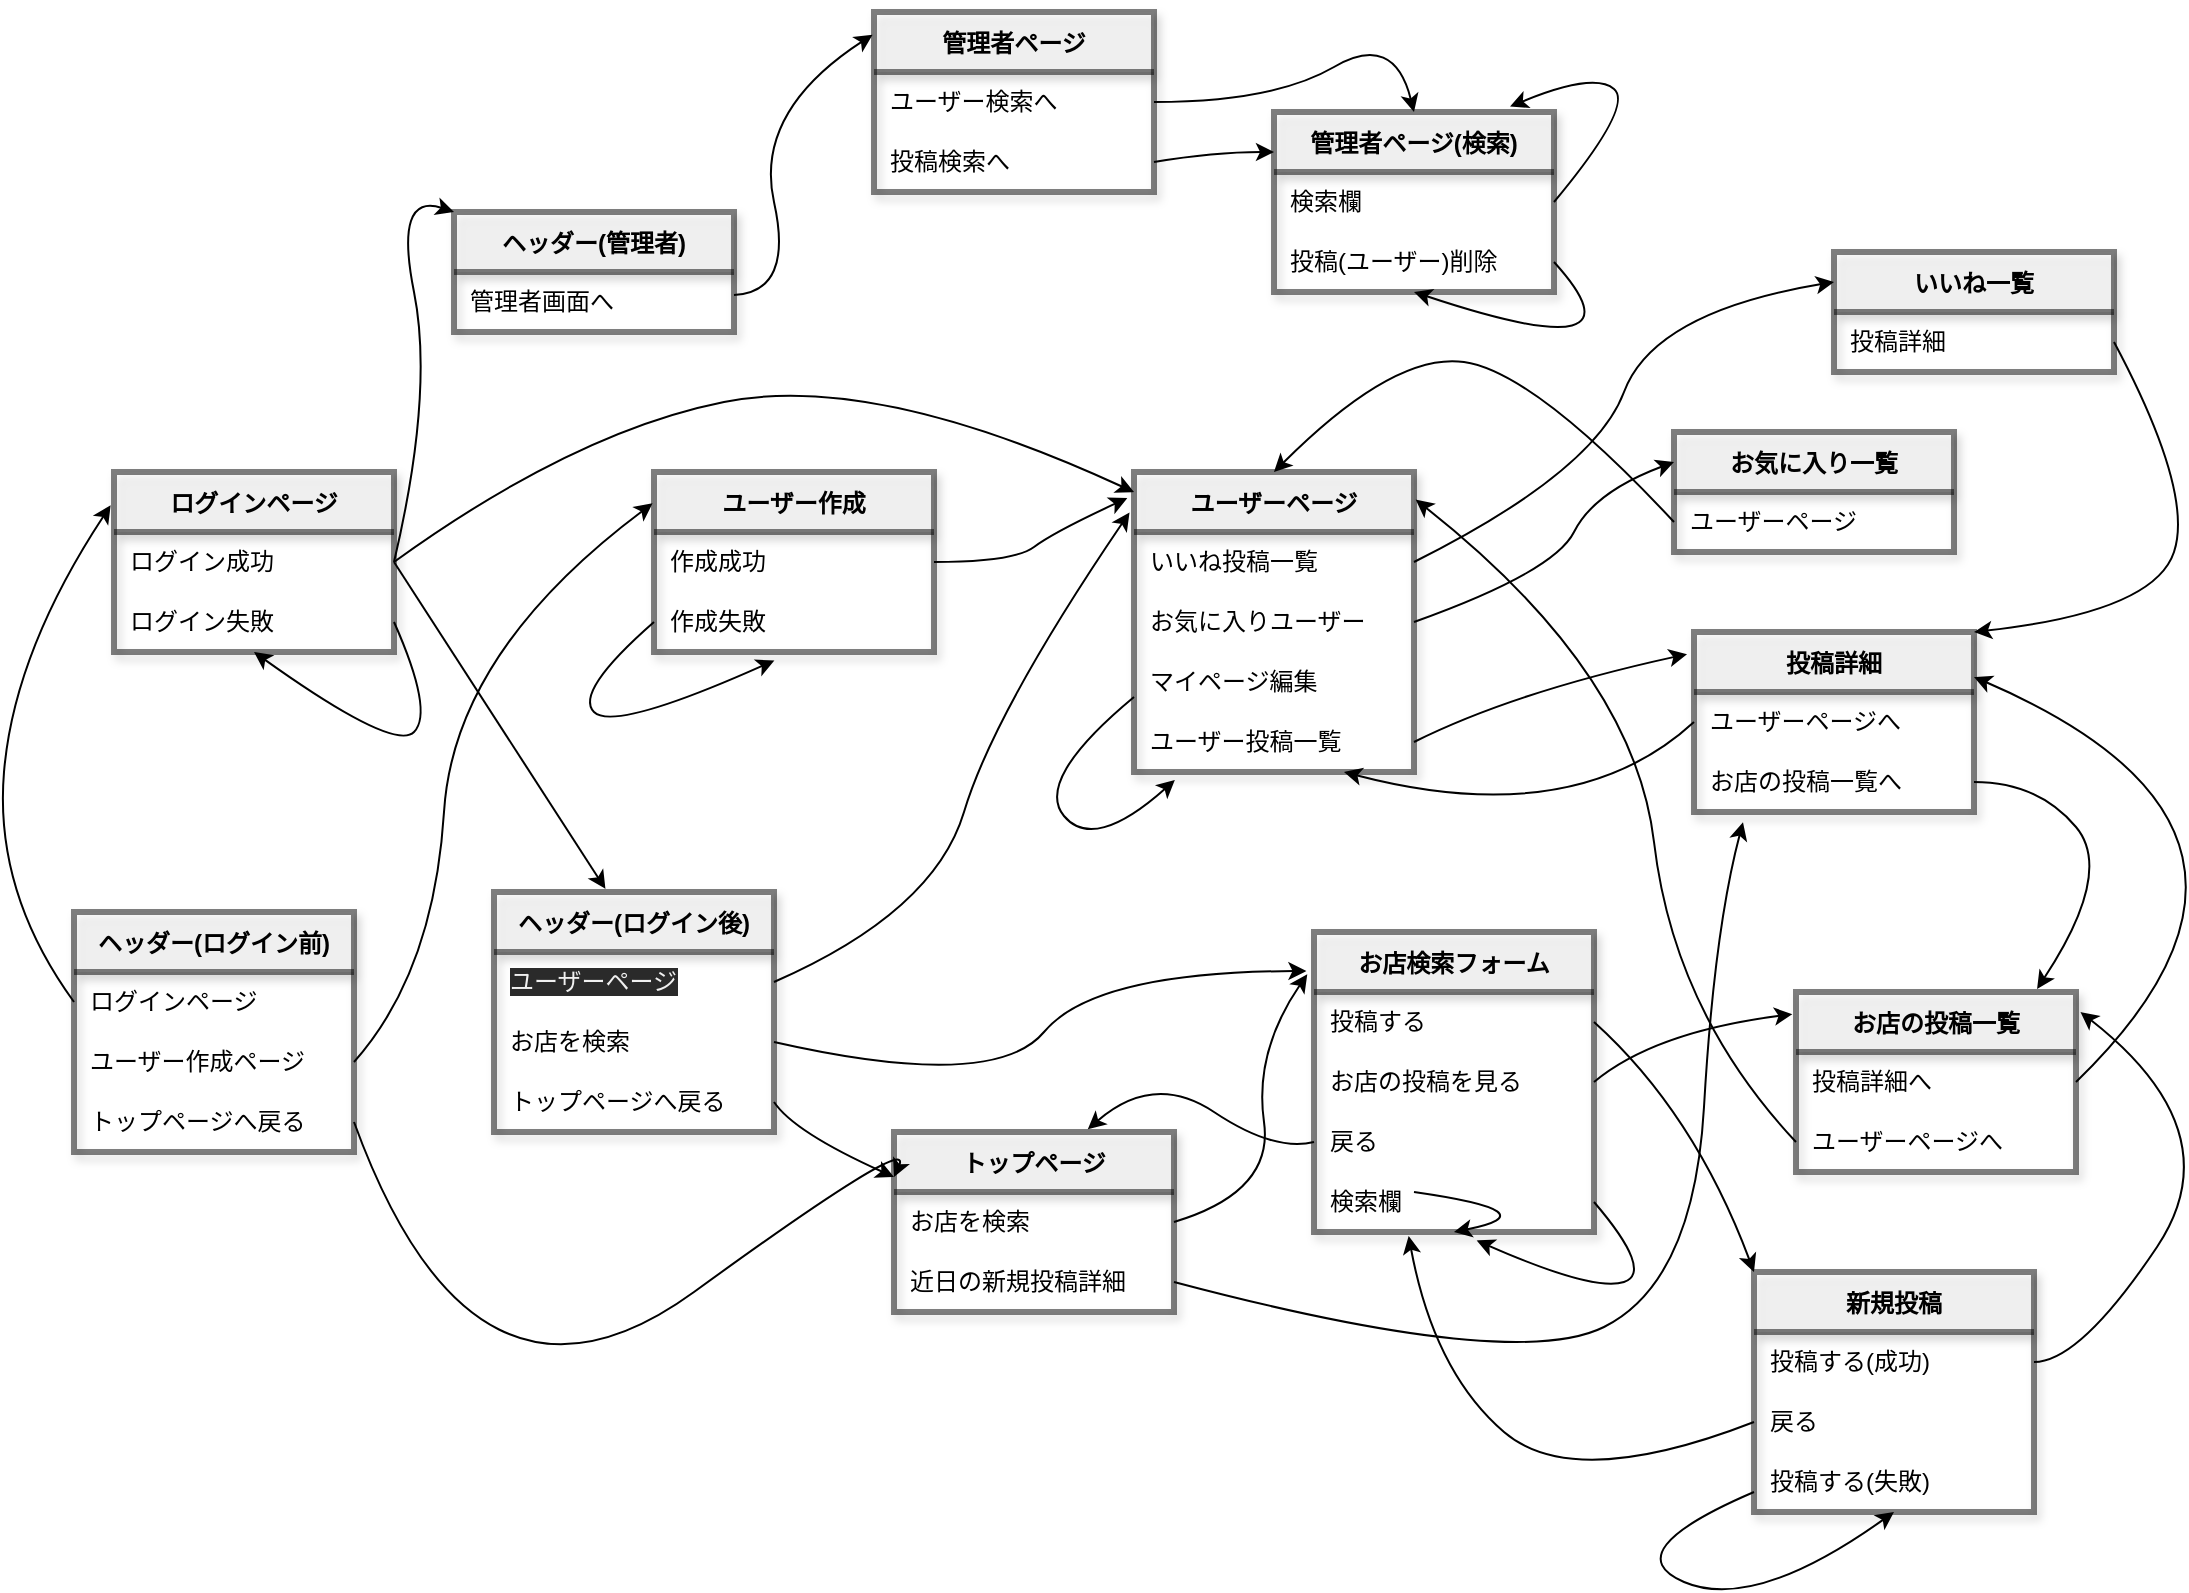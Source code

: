 <mxfile>
    <diagram id="KDlteCoDvLKtCVD3Z4QJ" name="ページ1">
        <mxGraphModel dx="1411" dy="2076" grid="1" gridSize="10" guides="1" tooltips="1" connect="1" arrows="1" fold="1" page="1" pageScale="1" pageWidth="827" pageHeight="1169" math="0" shadow="0">
            <root>
                <mxCell id="0"/>
                <mxCell id="1" parent="0"/>
                <mxCell id="116" value="トップページ" style="shape=table;startSize=30;container=1;collapsible=0;childLayout=tableLayout;fixedRows=1;rowLines=0;fontStyle=1;align=center;pointerEvents=1;shadow=1;strokeColor=default;strokeWidth=3;opacity=50;" parent="1" vertex="1">
                    <mxGeometry x="650" y="160" width="140" height="90" as="geometry"/>
                </mxCell>
                <mxCell id="227" style="shape=partialRectangle;html=1;whiteSpace=wrap;collapsible=0;dropTarget=0;pointerEvents=1;fillColor=none;top=0;left=0;bottom=0;right=0;points=[[0,0.5],[1,0.5]];portConstraint=eastwest;shadow=1;strokeColor=default;strokeWidth=3;opacity=50;" vertex="1" parent="116">
                    <mxGeometry y="30" width="140" height="30" as="geometry"/>
                </mxCell>
                <mxCell id="228" value="&lt;span&gt;お店を検索&lt;/span&gt;" style="shape=partialRectangle;html=1;whiteSpace=wrap;connectable=0;fillColor=none;top=0;left=0;bottom=0;right=0;align=left;spacingLeft=6;overflow=hidden;pointerEvents=1;shadow=1;strokeColor=default;strokeWidth=3;opacity=50;" vertex="1" parent="227">
                    <mxGeometry width="140" height="30" as="geometry">
                        <mxRectangle width="140" height="30" as="alternateBounds"/>
                    </mxGeometry>
                </mxCell>
                <mxCell id="123" value="" style="shape=partialRectangle;html=1;whiteSpace=wrap;collapsible=0;dropTarget=0;pointerEvents=1;fillColor=none;top=0;left=0;bottom=0;right=0;points=[[0,0.5],[1,0.5]];portConstraint=eastwest;shadow=1;strokeColor=default;strokeWidth=3;opacity=50;" parent="116" vertex="1">
                    <mxGeometry y="60" width="140" height="30" as="geometry"/>
                </mxCell>
                <mxCell id="125" value="近日の新規投稿詳細" style="shape=partialRectangle;html=1;whiteSpace=wrap;connectable=0;fillColor=none;top=0;left=0;bottom=0;right=0;align=left;spacingLeft=6;overflow=hidden;pointerEvents=1;shadow=1;strokeColor=default;strokeWidth=3;opacity=50;" parent="123" vertex="1">
                    <mxGeometry width="140" height="30" as="geometry">
                        <mxRectangle width="140" height="30" as="alternateBounds"/>
                    </mxGeometry>
                </mxCell>
                <mxCell id="158" value="ログインページ" style="shape=table;startSize=30;container=1;collapsible=0;childLayout=tableLayout;fixedRows=1;rowLines=0;fontStyle=1;align=center;pointerEvents=1;shadow=1;strokeColor=default;strokeWidth=3;opacity=50;" parent="1" vertex="1">
                    <mxGeometry x="260" y="-170" width="140" height="90" as="geometry"/>
                </mxCell>
                <mxCell id="159" value="" style="shape=partialRectangle;html=1;whiteSpace=wrap;collapsible=0;dropTarget=0;pointerEvents=1;fillColor=none;top=0;left=0;bottom=0;right=0;points=[[0,0.5],[1,0.5]];portConstraint=eastwest;shadow=1;strokeColor=default;strokeWidth=3;opacity=50;" parent="158" vertex="1">
                    <mxGeometry y="30" width="140" height="30" as="geometry"/>
                </mxCell>
                <mxCell id="160" value="ログイン成功" style="shape=partialRectangle;html=1;whiteSpace=wrap;connectable=0;fillColor=none;top=0;left=0;bottom=0;right=0;align=left;spacingLeft=6;overflow=hidden;pointerEvents=1;shadow=1;strokeColor=default;strokeWidth=3;perimeterSpacing=3;opacity=50;" parent="159" vertex="1">
                    <mxGeometry width="140" height="30" as="geometry">
                        <mxRectangle width="140" height="30" as="alternateBounds"/>
                    </mxGeometry>
                </mxCell>
                <mxCell id="161" value="" style="shape=partialRectangle;html=1;whiteSpace=wrap;collapsible=0;dropTarget=0;pointerEvents=1;fillColor=none;top=0;left=0;bottom=0;right=0;points=[[0,0.5],[1,0.5]];portConstraint=eastwest;shadow=1;strokeColor=default;strokeWidth=3;opacity=50;" parent="158" vertex="1">
                    <mxGeometry y="60" width="140" height="30" as="geometry"/>
                </mxCell>
                <mxCell id="162" value="ログイン失敗" style="shape=partialRectangle;html=1;whiteSpace=wrap;connectable=0;fillColor=none;top=0;left=0;bottom=0;right=0;align=left;spacingLeft=6;overflow=hidden;pointerEvents=1;shadow=1;strokeColor=default;strokeWidth=3;opacity=50;" parent="161" vertex="1">
                    <mxGeometry width="140" height="30" as="geometry">
                        <mxRectangle width="140" height="30" as="alternateBounds"/>
                    </mxGeometry>
                </mxCell>
                <mxCell id="217" value="" style="curved=1;endArrow=classic;html=1;entryX=0.5;entryY=1;entryDx=0;entryDy=0;exitX=1;exitY=0.5;exitDx=0;exitDy=0;" edge="1" parent="158" source="161" target="158">
                    <mxGeometry width="50" height="50" relative="1" as="geometry">
                        <mxPoint x="110" y="300" as="sourcePoint"/>
                        <mxPoint x="160" y="250" as="targetPoint"/>
                        <Array as="points">
                            <mxPoint x="160" y="120"/>
                            <mxPoint x="140" y="140"/>
                        </Array>
                    </mxGeometry>
                </mxCell>
                <mxCell id="167" value="ユーザー作成" style="shape=table;startSize=30;container=1;collapsible=0;childLayout=tableLayout;fixedRows=1;rowLines=0;fontStyle=1;align=center;pointerEvents=1;shadow=1;strokeColor=default;strokeWidth=3;opacity=50;" parent="1" vertex="1">
                    <mxGeometry x="530" y="-170" width="140" height="90" as="geometry"/>
                </mxCell>
                <mxCell id="168" value="" style="shape=partialRectangle;html=1;whiteSpace=wrap;collapsible=0;dropTarget=0;pointerEvents=1;fillColor=none;top=0;left=0;bottom=0;right=0;points=[[0,0.5],[1,0.5]];portConstraint=eastwest;shadow=1;strokeColor=default;strokeWidth=3;opacity=50;" parent="167" vertex="1">
                    <mxGeometry y="30" width="140" height="30" as="geometry"/>
                </mxCell>
                <mxCell id="169" value="作成成功" style="shape=partialRectangle;html=1;whiteSpace=wrap;connectable=0;fillColor=none;top=0;left=0;bottom=0;right=0;align=left;spacingLeft=6;overflow=hidden;pointerEvents=1;shadow=1;strokeColor=default;strokeWidth=3;perimeterSpacing=3;opacity=50;" parent="168" vertex="1">
                    <mxGeometry width="140" height="30" as="geometry">
                        <mxRectangle width="140" height="30" as="alternateBounds"/>
                    </mxGeometry>
                </mxCell>
                <mxCell id="170" value="" style="shape=partialRectangle;html=1;whiteSpace=wrap;collapsible=0;dropTarget=0;pointerEvents=1;fillColor=none;top=0;left=0;bottom=0;right=0;points=[[0,0.5],[1,0.5]];portConstraint=eastwest;shadow=1;strokeColor=default;strokeWidth=3;opacity=50;" parent="167" vertex="1">
                    <mxGeometry y="60" width="140" height="30" as="geometry"/>
                </mxCell>
                <mxCell id="171" value="作成失敗" style="shape=partialRectangle;html=1;whiteSpace=wrap;connectable=0;fillColor=none;top=0;left=0;bottom=0;right=0;align=left;spacingLeft=6;overflow=hidden;pointerEvents=1;shadow=1;strokeColor=default;strokeWidth=3;opacity=50;" parent="170" vertex="1">
                    <mxGeometry width="140" height="30" as="geometry">
                        <mxRectangle width="140" height="30" as="alternateBounds"/>
                    </mxGeometry>
                </mxCell>
                <mxCell id="218" value="" style="curved=1;endArrow=classic;html=1;exitX=0;exitY=0.5;exitDx=0;exitDy=0;entryX=0.43;entryY=1.141;entryDx=0;entryDy=0;entryPerimeter=0;" edge="1" parent="167" source="170" target="170">
                    <mxGeometry width="50" height="50" relative="1" as="geometry">
                        <mxPoint x="-200" y="75" as="sourcePoint"/>
                        <mxPoint x="80" y="100" as="targetPoint"/>
                        <Array as="points">
                            <mxPoint x="-40" y="110"/>
                            <mxPoint x="-20" y="130"/>
                        </Array>
                    </mxGeometry>
                </mxCell>
                <mxCell id="172" value="お店検索フォーム" style="shape=table;startSize=30;container=1;collapsible=0;childLayout=tableLayout;fixedRows=1;rowLines=0;fontStyle=1;align=center;pointerEvents=1;shadow=1;strokeColor=default;strokeWidth=3;opacity=50;" parent="1" vertex="1">
                    <mxGeometry x="860" y="60" width="140" height="150" as="geometry"/>
                </mxCell>
                <mxCell id="253" style="shape=partialRectangle;html=1;whiteSpace=wrap;collapsible=0;dropTarget=0;pointerEvents=1;fillColor=none;top=0;left=0;bottom=0;right=0;points=[[0,0.5],[1,0.5]];portConstraint=eastwest;shadow=1;strokeColor=default;strokeWidth=3;opacity=50;" vertex="1" parent="172">
                    <mxGeometry y="30" width="140" height="30" as="geometry"/>
                </mxCell>
                <mxCell id="254" value="投稿する" style="shape=partialRectangle;html=1;whiteSpace=wrap;connectable=0;fillColor=none;top=0;left=0;bottom=0;right=0;align=left;spacingLeft=6;overflow=hidden;pointerEvents=1;shadow=1;strokeColor=default;strokeWidth=3;perimeterSpacing=3;opacity=50;" vertex="1" parent="253">
                    <mxGeometry width="140" height="30" as="geometry">
                        <mxRectangle width="140" height="30" as="alternateBounds"/>
                    </mxGeometry>
                </mxCell>
                <mxCell id="173" value="" style="shape=partialRectangle;html=1;whiteSpace=wrap;collapsible=0;dropTarget=0;pointerEvents=1;fillColor=none;top=0;left=0;bottom=0;right=0;points=[[0,0.5],[1,0.5]];portConstraint=eastwest;shadow=1;strokeColor=default;strokeWidth=3;opacity=50;" parent="172" vertex="1">
                    <mxGeometry y="60" width="140" height="30" as="geometry"/>
                </mxCell>
                <mxCell id="174" value="お店の投稿を見る" style="shape=partialRectangle;html=1;whiteSpace=wrap;connectable=0;fillColor=none;top=0;left=0;bottom=0;right=0;align=left;spacingLeft=6;overflow=hidden;pointerEvents=1;shadow=1;strokeColor=default;strokeWidth=3;perimeterSpacing=3;opacity=50;" parent="173" vertex="1">
                    <mxGeometry width="140" height="30" as="geometry">
                        <mxRectangle width="140" height="30" as="alternateBounds"/>
                    </mxGeometry>
                </mxCell>
                <mxCell id="175" value="" style="shape=partialRectangle;html=1;whiteSpace=wrap;collapsible=0;dropTarget=0;pointerEvents=1;fillColor=none;top=0;left=0;bottom=0;right=0;points=[[0,0.5],[1,0.5]];portConstraint=eastwest;shadow=1;strokeColor=default;strokeWidth=3;opacity=50;" parent="172" vertex="1">
                    <mxGeometry y="90" width="140" height="30" as="geometry"/>
                </mxCell>
                <mxCell id="176" value="戻る" style="shape=partialRectangle;html=1;whiteSpace=wrap;connectable=0;fillColor=none;top=0;left=0;bottom=0;right=0;align=left;spacingLeft=6;overflow=hidden;pointerEvents=1;shadow=1;strokeColor=default;strokeWidth=3;opacity=50;" parent="175" vertex="1">
                    <mxGeometry width="140" height="30" as="geometry">
                        <mxRectangle width="140" height="30" as="alternateBounds"/>
                    </mxGeometry>
                </mxCell>
                <mxCell id="177" style="shape=partialRectangle;html=1;whiteSpace=wrap;collapsible=0;dropTarget=0;pointerEvents=1;fillColor=none;top=0;left=0;bottom=0;right=0;points=[[0,0.5],[1,0.5]];portConstraint=eastwest;shadow=1;strokeColor=default;strokeWidth=3;opacity=50;" parent="172" vertex="1">
                    <mxGeometry y="120" width="140" height="30" as="geometry"/>
                </mxCell>
                <mxCell id="178" value="検索欄" style="shape=partialRectangle;html=1;whiteSpace=wrap;connectable=0;fillColor=none;top=0;left=0;bottom=0;right=0;align=left;spacingLeft=6;overflow=hidden;pointerEvents=1;shadow=1;strokeColor=default;strokeWidth=3;opacity=50;" parent="177" vertex="1">
                    <mxGeometry width="140" height="30" as="geometry">
                        <mxRectangle width="140" height="30" as="alternateBounds"/>
                    </mxGeometry>
                </mxCell>
                <mxCell id="236" value="" style="curved=1;endArrow=classic;html=1;exitX=1;exitY=0.5;exitDx=0;exitDy=0;entryX=0.581;entryY=1.141;entryDx=0;entryDy=0;entryPerimeter=0;" edge="1" parent="172" source="177" target="177">
                    <mxGeometry width="50" height="50" relative="1" as="geometry">
                        <mxPoint x="100" y="200" as="sourcePoint"/>
                        <mxPoint x="150" y="150" as="targetPoint"/>
                        <Array as="points">
                            <mxPoint x="170" y="170"/>
                            <mxPoint x="140" y="180"/>
                        </Array>
                    </mxGeometry>
                </mxCell>
                <mxCell id="179" value="ヘッダー(ログイン前)" style="shape=table;startSize=30;container=1;collapsible=0;childLayout=tableLayout;fixedRows=1;rowLines=0;fontStyle=1;align=center;pointerEvents=1;shadow=1;strokeColor=default;strokeWidth=3;opacity=50;" parent="1" vertex="1">
                    <mxGeometry x="240" y="50" width="140" height="120" as="geometry"/>
                </mxCell>
                <mxCell id="180" value="" style="shape=partialRectangle;html=1;whiteSpace=wrap;collapsible=0;dropTarget=0;pointerEvents=1;fillColor=none;top=0;left=0;bottom=0;right=0;points=[[0,0.5],[1,0.5]];portConstraint=eastwest;shadow=1;strokeColor=default;strokeWidth=3;opacity=50;" parent="179" vertex="1">
                    <mxGeometry y="30" width="140" height="30" as="geometry"/>
                </mxCell>
                <mxCell id="181" value="ログインページ" style="shape=partialRectangle;html=1;whiteSpace=wrap;connectable=0;fillColor=none;top=0;left=0;bottom=0;right=0;align=left;spacingLeft=6;overflow=hidden;pointerEvents=1;shadow=1;strokeColor=default;strokeWidth=3;perimeterSpacing=3;opacity=50;" parent="180" vertex="1">
                    <mxGeometry width="140" height="30" as="geometry">
                        <mxRectangle width="140" height="30" as="alternateBounds"/>
                    </mxGeometry>
                </mxCell>
                <mxCell id="182" value="" style="shape=partialRectangle;html=1;whiteSpace=wrap;collapsible=0;dropTarget=0;pointerEvents=1;fillColor=none;top=0;left=0;bottom=0;right=0;points=[[0,0.5],[1,0.5]];portConstraint=eastwest;shadow=1;strokeColor=default;strokeWidth=3;opacity=50;" parent="179" vertex="1">
                    <mxGeometry y="60" width="140" height="30" as="geometry"/>
                </mxCell>
                <mxCell id="183" value="ユーザー作成ページ" style="shape=partialRectangle;html=1;whiteSpace=wrap;connectable=0;fillColor=none;top=0;left=0;bottom=0;right=0;align=left;spacingLeft=6;overflow=hidden;pointerEvents=1;shadow=1;strokeColor=default;strokeWidth=3;opacity=50;" parent="182" vertex="1">
                    <mxGeometry width="140" height="30" as="geometry">
                        <mxRectangle width="140" height="30" as="alternateBounds"/>
                    </mxGeometry>
                </mxCell>
                <mxCell id="188" style="shape=partialRectangle;html=1;whiteSpace=wrap;collapsible=0;dropTarget=0;pointerEvents=1;fillColor=none;top=0;left=0;bottom=0;right=0;points=[[0,0.5],[1,0.5]];portConstraint=eastwest;shadow=1;strokeColor=default;strokeWidth=3;opacity=50;" parent="179" vertex="1">
                    <mxGeometry y="90" width="140" height="30" as="geometry"/>
                </mxCell>
                <mxCell id="189" value="トップページへ戻る" style="shape=partialRectangle;html=1;whiteSpace=wrap;connectable=0;fillColor=none;top=0;left=0;bottom=0;right=0;align=left;spacingLeft=6;overflow=hidden;pointerEvents=1;shadow=1;strokeColor=default;strokeWidth=3;opacity=50;" parent="188" vertex="1">
                    <mxGeometry width="140" height="30" as="geometry">
                        <mxRectangle width="140" height="30" as="alternateBounds"/>
                    </mxGeometry>
                </mxCell>
                <mxCell id="195" value="ヘッダー(ログイン後)" style="shape=table;startSize=30;container=1;collapsible=0;childLayout=tableLayout;fixedRows=1;rowLines=0;fontStyle=1;align=center;pointerEvents=1;shadow=1;strokeColor=default;strokeWidth=3;opacity=50;" parent="1" vertex="1">
                    <mxGeometry x="450" y="40" width="140" height="120" as="geometry"/>
                </mxCell>
                <mxCell id="230" style="shape=partialRectangle;html=1;whiteSpace=wrap;collapsible=0;dropTarget=0;pointerEvents=1;fillColor=none;top=0;left=0;bottom=0;right=0;points=[[0,0.5],[1,0.5]];portConstraint=eastwest;shadow=1;strokeColor=default;strokeWidth=3;opacity=50;" vertex="1" parent="195">
                    <mxGeometry y="30" width="140" height="30" as="geometry"/>
                </mxCell>
                <mxCell id="231" value="&lt;meta charset=&quot;utf-8&quot;&gt;&lt;span style=&quot;color: rgb(240, 240, 240); font-family: helvetica; font-size: 12px; font-style: normal; font-weight: 400; letter-spacing: normal; text-align: left; text-indent: 0px; text-transform: none; word-spacing: 0px; background-color: rgb(42, 42, 42); display: inline; float: none;&quot;&gt;ユーザーページ&lt;/span&gt;" style="shape=partialRectangle;html=1;whiteSpace=wrap;connectable=0;fillColor=none;top=0;left=0;bottom=0;right=0;align=left;spacingLeft=6;overflow=hidden;pointerEvents=1;shadow=1;strokeColor=default;strokeWidth=3;perimeterSpacing=3;opacity=50;" vertex="1" parent="230">
                    <mxGeometry width="140" height="30" as="geometry">
                        <mxRectangle width="140" height="30" as="alternateBounds"/>
                    </mxGeometry>
                </mxCell>
                <mxCell id="196" value="" style="shape=partialRectangle;html=1;whiteSpace=wrap;collapsible=0;dropTarget=0;pointerEvents=1;fillColor=none;top=0;left=0;bottom=0;right=0;points=[[0,0.5],[1,0.5]];portConstraint=eastwest;shadow=1;strokeColor=default;strokeWidth=3;opacity=50;" parent="195" vertex="1">
                    <mxGeometry y="60" width="140" height="30" as="geometry"/>
                </mxCell>
                <mxCell id="197" value="お店を検索" style="shape=partialRectangle;html=1;whiteSpace=wrap;connectable=0;fillColor=none;top=0;left=0;bottom=0;right=0;align=left;spacingLeft=6;overflow=hidden;pointerEvents=1;shadow=1;strokeColor=default;strokeWidth=3;perimeterSpacing=3;opacity=50;" parent="196" vertex="1">
                    <mxGeometry width="140" height="30" as="geometry">
                        <mxRectangle width="140" height="30" as="alternateBounds"/>
                    </mxGeometry>
                </mxCell>
                <mxCell id="200" style="shape=partialRectangle;html=1;whiteSpace=wrap;collapsible=0;dropTarget=0;pointerEvents=1;fillColor=none;top=0;left=0;bottom=0;right=0;points=[[0,0.5],[1,0.5]];portConstraint=eastwest;shadow=1;strokeColor=default;strokeWidth=3;opacity=50;" parent="195" vertex="1">
                    <mxGeometry y="90" width="140" height="30" as="geometry"/>
                </mxCell>
                <mxCell id="201" value="トップページへ戻る" style="shape=partialRectangle;html=1;whiteSpace=wrap;connectable=0;fillColor=none;top=0;left=0;bottom=0;right=0;align=left;spacingLeft=6;overflow=hidden;pointerEvents=1;shadow=1;strokeColor=default;strokeWidth=3;opacity=50;" parent="200" vertex="1">
                    <mxGeometry width="140" height="30" as="geometry">
                        <mxRectangle width="140" height="30" as="alternateBounds"/>
                    </mxGeometry>
                </mxCell>
                <mxCell id="202" value="ヘッダー(管理者)" style="shape=table;startSize=30;container=1;collapsible=0;childLayout=tableLayout;fixedRows=1;rowLines=0;fontStyle=1;align=center;pointerEvents=1;shadow=1;strokeColor=default;strokeWidth=3;opacity=50;" vertex="1" parent="1">
                    <mxGeometry x="430" y="-300" width="140" height="60" as="geometry"/>
                </mxCell>
                <mxCell id="203" value="" style="shape=partialRectangle;html=1;whiteSpace=wrap;collapsible=0;dropTarget=0;pointerEvents=1;fillColor=none;top=0;left=0;bottom=0;right=0;points=[[0,0.5],[1,0.5]];portConstraint=eastwest;shadow=1;strokeColor=default;strokeWidth=3;opacity=50;" vertex="1" parent="202">
                    <mxGeometry y="30" width="140" height="30" as="geometry"/>
                </mxCell>
                <mxCell id="204" value="管理者画面へ" style="shape=partialRectangle;html=1;whiteSpace=wrap;connectable=0;fillColor=none;top=0;left=0;bottom=0;right=0;align=left;spacingLeft=6;overflow=hidden;pointerEvents=1;shadow=1;strokeColor=default;strokeWidth=3;perimeterSpacing=3;opacity=50;" vertex="1" parent="203">
                    <mxGeometry width="140" height="30" as="geometry">
                        <mxRectangle width="140" height="30" as="alternateBounds"/>
                    </mxGeometry>
                </mxCell>
                <mxCell id="214" value="" style="curved=1;endArrow=classic;html=1;exitX=0;exitY=0.5;exitDx=0;exitDy=0;entryX=-0.012;entryY=0.185;entryDx=0;entryDy=0;entryPerimeter=0;" edge="1" parent="1" source="180" target="158">
                    <mxGeometry width="50" height="50" relative="1" as="geometry">
                        <mxPoint x="370" y="130" as="sourcePoint"/>
                        <mxPoint x="420" y="80" as="targetPoint"/>
                        <Array as="points">
                            <mxPoint x="200" y="40"/>
                            <mxPoint x="210" y="-80"/>
                        </Array>
                    </mxGeometry>
                </mxCell>
                <mxCell id="215" value="" style="curved=1;endArrow=classic;html=1;exitX=1;exitY=0.5;exitDx=0;exitDy=0;entryX=-0.005;entryY=0.174;entryDx=0;entryDy=0;entryPerimeter=0;" edge="1" parent="1" source="182" target="167">
                    <mxGeometry width="50" height="50" relative="1" as="geometry">
                        <mxPoint x="370" y="130" as="sourcePoint"/>
                        <mxPoint x="420" y="80" as="targetPoint"/>
                        <Array as="points">
                            <mxPoint x="420" y="80"/>
                            <mxPoint x="430" y="-80"/>
                        </Array>
                    </mxGeometry>
                </mxCell>
                <mxCell id="216" value="" style="curved=1;endArrow=classic;html=1;exitX=1;exitY=0.5;exitDx=0;exitDy=0;entryX=0;entryY=0.067;entryDx=0;entryDy=0;entryPerimeter=0;" edge="1" parent="1" source="158" target="237">
                    <mxGeometry width="50" height="50" relative="1" as="geometry">
                        <mxPoint x="370" y="130" as="sourcePoint"/>
                        <mxPoint x="520" y="30" as="targetPoint"/>
                        <Array as="points">
                            <mxPoint x="490" y="-190"/>
                            <mxPoint x="640" y="-220"/>
                        </Array>
                    </mxGeometry>
                </mxCell>
                <mxCell id="219" value="" style="curved=1;endArrow=classic;html=1;exitX=1;exitY=0.5;exitDx=0;exitDy=0;entryX=0;entryY=0.25;entryDx=0;entryDy=0;" edge="1" parent="1" source="188" target="116">
                    <mxGeometry width="50" height="50" relative="1" as="geometry">
                        <mxPoint x="600" y="120" as="sourcePoint"/>
                        <mxPoint x="650" y="70" as="targetPoint"/>
                        <Array as="points">
                            <mxPoint x="440" y="320"/>
                            <mxPoint x="660" y="160"/>
                        </Array>
                    </mxGeometry>
                </mxCell>
                <mxCell id="220" value="" style="curved=1;endArrow=classic;html=1;exitX=1;exitY=0.5;exitDx=0;exitDy=0;entryX=0;entryY=0.25;entryDx=0;entryDy=0;" edge="1" parent="1" source="200" target="116">
                    <mxGeometry width="50" height="50" relative="1" as="geometry">
                        <mxPoint x="690" y="120" as="sourcePoint"/>
                        <mxPoint x="740" y="70" as="targetPoint"/>
                        <Array as="points">
                            <mxPoint x="600" y="160"/>
                        </Array>
                    </mxGeometry>
                </mxCell>
                <mxCell id="221" value="" style="curved=1;endArrow=classic;html=1;exitX=1;exitY=0.5;exitDx=0;exitDy=0;entryX=0;entryY=0;entryDx=0;entryDy=0;" edge="1" parent="1" source="158" target="202">
                    <mxGeometry width="50" height="50" relative="1" as="geometry">
                        <mxPoint x="760" y="-190" as="sourcePoint"/>
                        <mxPoint x="810" y="-240" as="targetPoint"/>
                        <Array as="points">
                            <mxPoint x="420" y="-210"/>
                            <mxPoint x="400" y="-310"/>
                        </Array>
                    </mxGeometry>
                </mxCell>
                <mxCell id="223" value="" style="curved=1;endArrow=classic;html=1;entryX=0.5;entryY=1;entryDx=0;entryDy=0;exitX=1;exitY=0.5;exitDx=0;exitDy=0;" edge="1" parent="1" source="132" target="172">
                    <mxGeometry width="50" height="50" relative="1" as="geometry">
                        <mxPoint x="910" y="190" as="sourcePoint"/>
                        <mxPoint x="850" y="180" as="targetPoint"/>
                        <Array as="points">
                            <mxPoint x="980" y="200"/>
                        </Array>
                    </mxGeometry>
                </mxCell>
                <mxCell id="233" value="" style="curved=1;endArrow=classic;html=1;exitX=1;exitY=0.5;exitDx=0;exitDy=0;entryX=-0.027;entryY=0.13;entryDx=0;entryDy=0;entryPerimeter=0;" edge="1" parent="1" source="196" target="172">
                    <mxGeometry width="50" height="50" relative="1" as="geometry">
                        <mxPoint x="630" y="160" as="sourcePoint"/>
                        <mxPoint x="680" y="110" as="targetPoint"/>
                        <Array as="points">
                            <mxPoint x="700" y="140"/>
                            <mxPoint x="750" y="80"/>
                        </Array>
                    </mxGeometry>
                </mxCell>
                <mxCell id="235" value="" style="curved=1;endArrow=classic;html=1;exitX=1;exitY=0.5;exitDx=0;exitDy=0;entryX=-0.024;entryY=0.141;entryDx=0;entryDy=0;entryPerimeter=0;" edge="1" parent="1" source="116" target="172">
                    <mxGeometry width="50" height="50" relative="1" as="geometry">
                        <mxPoint x="900" y="160" as="sourcePoint"/>
                        <mxPoint x="950" y="110" as="targetPoint"/>
                        <Array as="points">
                            <mxPoint x="840" y="190"/>
                            <mxPoint x="830" y="120"/>
                        </Array>
                    </mxGeometry>
                </mxCell>
                <mxCell id="237" value="ユーザーページ" style="shape=table;startSize=30;container=1;collapsible=0;childLayout=tableLayout;fixedRows=1;rowLines=0;fontStyle=1;align=center;pointerEvents=1;shadow=1;strokeColor=default;strokeWidth=3;opacity=50;" vertex="1" parent="1">
                    <mxGeometry x="770" y="-170" width="140" height="150" as="geometry"/>
                </mxCell>
                <mxCell id="240" value="" style="shape=partialRectangle;html=1;whiteSpace=wrap;collapsible=0;dropTarget=0;pointerEvents=1;fillColor=none;top=0;left=0;bottom=0;right=0;points=[[0,0.5],[1,0.5]];portConstraint=eastwest;shadow=1;strokeColor=default;strokeWidth=3;opacity=50;" vertex="1" parent="237">
                    <mxGeometry y="30" width="140" height="30" as="geometry"/>
                </mxCell>
                <mxCell id="241" value="いいね投稿一覧" style="shape=partialRectangle;html=1;whiteSpace=wrap;connectable=0;fillColor=none;top=0;left=0;bottom=0;right=0;align=left;spacingLeft=6;overflow=hidden;pointerEvents=1;shadow=1;strokeColor=default;strokeWidth=3;opacity=50;" vertex="1" parent="240">
                    <mxGeometry width="140" height="30" as="geometry">
                        <mxRectangle width="140" height="30" as="alternateBounds"/>
                    </mxGeometry>
                </mxCell>
                <mxCell id="242" style="shape=partialRectangle;html=1;whiteSpace=wrap;collapsible=0;dropTarget=0;pointerEvents=1;fillColor=none;top=0;left=0;bottom=0;right=0;points=[[0,0.5],[1,0.5]];portConstraint=eastwest;shadow=1;strokeColor=default;strokeWidth=3;opacity=50;" vertex="1" parent="237">
                    <mxGeometry y="60" width="140" height="30" as="geometry"/>
                </mxCell>
                <mxCell id="243" value="お気に入りユーザー" style="shape=partialRectangle;html=1;whiteSpace=wrap;connectable=0;fillColor=none;top=0;left=0;bottom=0;right=0;align=left;spacingLeft=6;overflow=hidden;pointerEvents=1;shadow=1;strokeColor=default;strokeWidth=3;opacity=50;" vertex="1" parent="242">
                    <mxGeometry width="140" height="30" as="geometry">
                        <mxRectangle width="140" height="30" as="alternateBounds"/>
                    </mxGeometry>
                </mxCell>
                <mxCell id="245" style="shape=partialRectangle;html=1;whiteSpace=wrap;collapsible=0;dropTarget=0;pointerEvents=1;fillColor=none;top=0;left=0;bottom=0;right=0;points=[[0,0.5],[1,0.5]];portConstraint=eastwest;shadow=1;strokeColor=default;strokeWidth=3;opacity=50;" vertex="1" parent="237">
                    <mxGeometry y="90" width="140" height="30" as="geometry"/>
                </mxCell>
                <mxCell id="246" value="マイページ編集" style="shape=partialRectangle;html=1;whiteSpace=wrap;connectable=0;fillColor=none;top=0;left=0;bottom=0;right=0;align=left;spacingLeft=6;overflow=hidden;pointerEvents=1;shadow=1;strokeColor=default;strokeWidth=3;opacity=50;" vertex="1" parent="245">
                    <mxGeometry width="140" height="30" as="geometry">
                        <mxRectangle width="140" height="30" as="alternateBounds"/>
                    </mxGeometry>
                </mxCell>
                <mxCell id="255" style="shape=partialRectangle;html=1;whiteSpace=wrap;collapsible=0;dropTarget=0;pointerEvents=1;fillColor=none;top=0;left=0;bottom=0;right=0;points=[[0,0.5],[1,0.5]];portConstraint=eastwest;shadow=1;strokeColor=default;strokeWidth=3;opacity=50;" vertex="1" parent="237">
                    <mxGeometry y="120" width="140" height="30" as="geometry"/>
                </mxCell>
                <mxCell id="256" value="&lt;span&gt;ユーザー投稿一覧&lt;/span&gt;" style="shape=partialRectangle;html=1;whiteSpace=wrap;connectable=0;fillColor=none;top=0;left=0;bottom=0;right=0;align=left;spacingLeft=6;overflow=hidden;pointerEvents=1;shadow=1;strokeColor=default;strokeWidth=3;opacity=50;" vertex="1" parent="255">
                    <mxGeometry width="140" height="30" as="geometry">
                        <mxRectangle width="140" height="30" as="alternateBounds"/>
                    </mxGeometry>
                </mxCell>
                <mxCell id="277" value="" style="curved=1;endArrow=classic;html=1;exitX=0;exitY=0.75;exitDx=0;exitDy=0;entryX=0.146;entryY=1.133;entryDx=0;entryDy=0;entryPerimeter=0;" edge="1" parent="237" source="237" target="255">
                    <mxGeometry width="50" height="50" relative="1" as="geometry">
                        <mxPoint x="-50" y="250" as="sourcePoint"/>
                        <mxPoint y="200" as="targetPoint"/>
                        <Array as="points">
                            <mxPoint x="-50" y="154"/>
                            <mxPoint x="-20" y="190"/>
                        </Array>
                    </mxGeometry>
                </mxCell>
                <mxCell id="247" value="" style="curved=1;endArrow=classic;html=1;exitX=1;exitY=0.5;exitDx=0;exitDy=0;entryX=-0.024;entryY=0.087;entryDx=0;entryDy=0;entryPerimeter=0;" edge="1" parent="1" source="168" target="237">
                    <mxGeometry width="50" height="50" relative="1" as="geometry">
                        <mxPoint x="820" y="-30" as="sourcePoint"/>
                        <mxPoint x="870" y="-80" as="targetPoint"/>
                        <Array as="points">
                            <mxPoint x="710" y="-125"/>
                            <mxPoint x="730" y="-140"/>
                        </Array>
                    </mxGeometry>
                </mxCell>
                <mxCell id="248" value="" style="curved=1;endArrow=classic;html=1;exitX=0;exitY=0.5;exitDx=0;exitDy=0;entryX=0.692;entryY=-0.015;entryDx=0;entryDy=0;entryPerimeter=0;" edge="1" parent="1" source="175" target="116">
                    <mxGeometry width="50" height="50" relative="1" as="geometry">
                        <mxPoint x="910" y="110" as="sourcePoint"/>
                        <mxPoint x="960" y="60" as="targetPoint"/>
                        <Array as="points">
                            <mxPoint x="840" y="170"/>
                            <mxPoint x="780" y="130"/>
                        </Array>
                    </mxGeometry>
                </mxCell>
                <mxCell id="249" value="" style="curved=1;endArrow=classic;html=1;exitX=1;exitY=0.5;exitDx=0;exitDy=0;entryX=-0.016;entryY=0.135;entryDx=0;entryDy=0;entryPerimeter=0;" edge="1" parent="1" source="230" target="237">
                    <mxGeometry width="50" height="50" relative="1" as="geometry">
                        <mxPoint x="830" y="60" as="sourcePoint"/>
                        <mxPoint x="880" y="10" as="targetPoint"/>
                        <Array as="points">
                            <mxPoint x="670" y="50"/>
                            <mxPoint x="700" y="-50"/>
                        </Array>
                    </mxGeometry>
                </mxCell>
                <mxCell id="252" value="" style="endArrow=classic;html=1;exitX=1;exitY=0.5;exitDx=0;exitDy=0;entryX=0.398;entryY=-0.013;entryDx=0;entryDy=0;entryPerimeter=0;" edge="1" parent="1" source="159" target="195">
                    <mxGeometry width="50" height="50" relative="1" as="geometry">
                        <mxPoint x="480" y="-40" as="sourcePoint"/>
                        <mxPoint x="530" y="-90" as="targetPoint"/>
                    </mxGeometry>
                </mxCell>
                <mxCell id="257" value="いいね一覧" style="shape=table;startSize=30;container=1;collapsible=0;childLayout=tableLayout;fixedRows=1;rowLines=0;fontStyle=1;align=center;pointerEvents=1;shadow=1;strokeColor=default;strokeWidth=3;opacity=50;" vertex="1" parent="1">
                    <mxGeometry x="1120" y="-280" width="140" height="60" as="geometry"/>
                </mxCell>
                <mxCell id="258" value="" style="shape=partialRectangle;html=1;whiteSpace=wrap;collapsible=0;dropTarget=0;pointerEvents=1;fillColor=none;top=0;left=0;bottom=0;right=0;points=[[0,0.5],[1,0.5]];portConstraint=eastwest;shadow=1;strokeColor=default;strokeWidth=3;opacity=50;" vertex="1" parent="257">
                    <mxGeometry y="30" width="140" height="30" as="geometry"/>
                </mxCell>
                <mxCell id="259" value="投稿詳細" style="shape=partialRectangle;html=1;whiteSpace=wrap;connectable=0;fillColor=none;top=0;left=0;bottom=0;right=0;align=left;spacingLeft=6;overflow=hidden;pointerEvents=1;shadow=1;strokeColor=default;strokeWidth=3;perimeterSpacing=3;opacity=50;" vertex="1" parent="258">
                    <mxGeometry width="140" height="30" as="geometry">
                        <mxRectangle width="140" height="30" as="alternateBounds"/>
                    </mxGeometry>
                </mxCell>
                <mxCell id="260" value="お気に入り一覧" style="shape=table;startSize=30;container=1;collapsible=0;childLayout=tableLayout;fixedRows=1;rowLines=0;fontStyle=1;align=center;pointerEvents=1;shadow=1;strokeColor=default;strokeWidth=3;opacity=50;" vertex="1" parent="1">
                    <mxGeometry x="1040" y="-190" width="140" height="60" as="geometry"/>
                </mxCell>
                <mxCell id="261" value="" style="shape=partialRectangle;html=1;whiteSpace=wrap;collapsible=0;dropTarget=0;pointerEvents=1;fillColor=none;top=0;left=0;bottom=0;right=0;points=[[0,0.5],[1,0.5]];portConstraint=eastwest;shadow=1;strokeColor=default;strokeWidth=3;opacity=50;" vertex="1" parent="260">
                    <mxGeometry y="30" width="140" height="30" as="geometry"/>
                </mxCell>
                <mxCell id="262" value="ユーザーページ" style="shape=partialRectangle;html=1;whiteSpace=wrap;connectable=0;fillColor=none;top=0;left=0;bottom=0;right=0;align=left;spacingLeft=6;overflow=hidden;pointerEvents=1;shadow=1;strokeColor=default;strokeWidth=3;perimeterSpacing=3;opacity=50;" vertex="1" parent="261">
                    <mxGeometry width="140" height="30" as="geometry">
                        <mxRectangle width="140" height="30" as="alternateBounds"/>
                    </mxGeometry>
                </mxCell>
                <mxCell id="264" value="" style="curved=1;endArrow=classic;html=1;exitX=1;exitY=0.5;exitDx=0;exitDy=0;entryX=0;entryY=0.25;entryDx=0;entryDy=0;" edge="1" parent="1" source="240" target="257">
                    <mxGeometry width="50" height="50" relative="1" as="geometry">
                        <mxPoint x="1170" y="-190" as="sourcePoint"/>
                        <mxPoint x="1220" y="-240" as="targetPoint"/>
                        <Array as="points">
                            <mxPoint x="1000" y="-170"/>
                            <mxPoint x="1030" y="-250"/>
                        </Array>
                    </mxGeometry>
                </mxCell>
                <mxCell id="265" value="" style="curved=1;endArrow=classic;html=1;exitX=1;exitY=0.5;exitDx=0;exitDy=0;entryX=0;entryY=0.25;entryDx=0;entryDy=0;" edge="1" parent="1" source="237" target="260">
                    <mxGeometry width="50" height="50" relative="1" as="geometry">
                        <mxPoint x="1170" y="-190" as="sourcePoint"/>
                        <mxPoint x="1220" y="-240" as="targetPoint"/>
                        <Array as="points">
                            <mxPoint x="980" y="-120"/>
                            <mxPoint x="1000" y="-160"/>
                        </Array>
                    </mxGeometry>
                </mxCell>
                <mxCell id="267" value="" style="curved=1;endArrow=classic;html=1;exitX=0;exitY=0.5;exitDx=0;exitDy=0;entryX=0.5;entryY=0;entryDx=0;entryDy=0;" edge="1" parent="1" source="261" target="237">
                    <mxGeometry width="50" height="50" relative="1" as="geometry">
                        <mxPoint x="1170" y="-50" as="sourcePoint"/>
                        <mxPoint x="1220" y="-100" as="targetPoint"/>
                        <Array as="points">
                            <mxPoint x="970" y="-220"/>
                            <mxPoint x="900" y="-230"/>
                        </Array>
                    </mxGeometry>
                </mxCell>
                <mxCell id="268" value="投稿詳細" style="shape=table;startSize=30;container=1;collapsible=0;childLayout=tableLayout;fixedRows=1;rowLines=0;fontStyle=1;align=center;pointerEvents=1;shadow=1;strokeColor=default;strokeWidth=3;opacity=50;" vertex="1" parent="1">
                    <mxGeometry x="1050" y="-90" width="140" height="90" as="geometry"/>
                </mxCell>
                <mxCell id="269" style="shape=partialRectangle;html=1;whiteSpace=wrap;collapsible=0;dropTarget=0;pointerEvents=1;fillColor=none;top=0;left=0;bottom=0;right=0;points=[[0,0.5],[1,0.5]];portConstraint=eastwest;shadow=1;strokeColor=default;strokeWidth=3;opacity=50;" vertex="1" parent="268">
                    <mxGeometry y="30" width="140" height="30" as="geometry"/>
                </mxCell>
                <mxCell id="270" value="&lt;span&gt;ユーザーページへ&lt;/span&gt;" style="shape=partialRectangle;html=1;whiteSpace=wrap;connectable=0;fillColor=none;top=0;left=0;bottom=0;right=0;align=left;spacingLeft=6;overflow=hidden;pointerEvents=1;shadow=1;strokeColor=default;strokeWidth=3;opacity=50;" vertex="1" parent="269">
                    <mxGeometry width="140" height="30" as="geometry">
                        <mxRectangle width="140" height="30" as="alternateBounds"/>
                    </mxGeometry>
                </mxCell>
                <mxCell id="271" value="" style="shape=partialRectangle;html=1;whiteSpace=wrap;collapsible=0;dropTarget=0;pointerEvents=1;fillColor=none;top=0;left=0;bottom=0;right=0;points=[[0,0.5],[1,0.5]];portConstraint=eastwest;shadow=1;strokeColor=default;strokeWidth=3;opacity=50;" vertex="1" parent="268">
                    <mxGeometry y="60" width="140" height="30" as="geometry"/>
                </mxCell>
                <mxCell id="272" value="お店の投稿一覧へ" style="shape=partialRectangle;html=1;whiteSpace=wrap;connectable=0;fillColor=none;top=0;left=0;bottom=0;right=0;align=left;spacingLeft=6;overflow=hidden;pointerEvents=1;shadow=1;strokeColor=default;strokeWidth=3;opacity=50;" vertex="1" parent="271">
                    <mxGeometry width="140" height="30" as="geometry">
                        <mxRectangle width="140" height="30" as="alternateBounds"/>
                    </mxGeometry>
                </mxCell>
                <mxCell id="273" value="" style="curved=1;endArrow=classic;html=1;exitX=1;exitY=0.5;exitDx=0;exitDy=0;entryX=0.175;entryY=1.17;entryDx=0;entryDy=0;entryPerimeter=0;" edge="1" parent="1" source="123" target="271">
                    <mxGeometry width="50" height="50" relative="1" as="geometry">
                        <mxPoint x="1030" y="300" as="sourcePoint"/>
                        <mxPoint x="1190" y="-20" as="targetPoint"/>
                        <Array as="points">
                            <mxPoint x="960" y="280"/>
                            <mxPoint x="1050" y="235"/>
                            <mxPoint x="1060" y="60"/>
                        </Array>
                    </mxGeometry>
                </mxCell>
                <mxCell id="275" value="" style="curved=1;endArrow=classic;html=1;exitX=1;exitY=0.5;exitDx=0;exitDy=0;entryX=-0.025;entryY=0.123;entryDx=0;entryDy=0;entryPerimeter=0;" edge="1" parent="1" source="255" target="268">
                    <mxGeometry width="50" height="50" relative="1" as="geometry">
                        <mxPoint x="1200" y="60" as="sourcePoint"/>
                        <mxPoint x="1250" y="10" as="targetPoint"/>
                        <Array as="points">
                            <mxPoint x="960" y="-60"/>
                        </Array>
                    </mxGeometry>
                </mxCell>
                <mxCell id="276" value="" style="curved=1;endArrow=classic;html=1;exitX=0;exitY=0.5;exitDx=0;exitDy=0;entryX=0.75;entryY=1;entryDx=0;entryDy=0;" edge="1" parent="1" source="268" target="237">
                    <mxGeometry width="50" height="50" relative="1" as="geometry">
                        <mxPoint x="1200" y="80" as="sourcePoint"/>
                        <mxPoint x="1250" y="30" as="targetPoint"/>
                        <Array as="points">
                            <mxPoint x="990" y="10"/>
                        </Array>
                    </mxGeometry>
                </mxCell>
                <mxCell id="278" value="お店の投稿一覧" style="shape=table;startSize=30;container=1;collapsible=0;childLayout=tableLayout;fixedRows=1;rowLines=0;fontStyle=1;align=center;pointerEvents=1;shadow=1;strokeColor=default;strokeWidth=3;opacity=50;" vertex="1" parent="1">
                    <mxGeometry x="1101" y="90" width="140" height="90" as="geometry"/>
                </mxCell>
                <mxCell id="279" style="shape=partialRectangle;html=1;whiteSpace=wrap;collapsible=0;dropTarget=0;pointerEvents=1;fillColor=none;top=0;left=0;bottom=0;right=0;points=[[0,0.5],[1,0.5]];portConstraint=eastwest;shadow=1;strokeColor=default;strokeWidth=3;opacity=50;" vertex="1" parent="278">
                    <mxGeometry y="30" width="140" height="30" as="geometry"/>
                </mxCell>
                <mxCell id="280" value="&lt;span&gt;投稿詳細へ&lt;/span&gt;" style="shape=partialRectangle;html=1;whiteSpace=wrap;connectable=0;fillColor=none;top=0;left=0;bottom=0;right=0;align=left;spacingLeft=6;overflow=hidden;pointerEvents=1;shadow=1;strokeColor=default;strokeWidth=3;opacity=50;" vertex="1" parent="279">
                    <mxGeometry width="140" height="30" as="geometry">
                        <mxRectangle width="140" height="30" as="alternateBounds"/>
                    </mxGeometry>
                </mxCell>
                <mxCell id="281" value="" style="shape=partialRectangle;html=1;whiteSpace=wrap;collapsible=0;dropTarget=0;pointerEvents=1;fillColor=none;top=0;left=0;bottom=0;right=0;points=[[0,0.5],[1,0.5]];portConstraint=eastwest;shadow=1;strokeColor=default;strokeWidth=3;opacity=50;" vertex="1" parent="278">
                    <mxGeometry y="60" width="140" height="30" as="geometry"/>
                </mxCell>
                <mxCell id="282" value="ユーザーページへ" style="shape=partialRectangle;html=1;whiteSpace=wrap;connectable=0;fillColor=none;top=0;left=0;bottom=0;right=0;align=left;spacingLeft=6;overflow=hidden;pointerEvents=1;shadow=1;strokeColor=default;strokeWidth=3;opacity=50;" vertex="1" parent="281">
                    <mxGeometry width="140" height="30" as="geometry">
                        <mxRectangle width="140" height="30" as="alternateBounds"/>
                    </mxGeometry>
                </mxCell>
                <mxCell id="284" value="" style="curved=1;endArrow=classic;html=1;exitX=1;exitY=0.5;exitDx=0;exitDy=0;entryX=-0.013;entryY=0.123;entryDx=0;entryDy=0;entryPerimeter=0;" edge="1" parent="1" source="172" target="278">
                    <mxGeometry width="50" height="50" relative="1" as="geometry">
                        <mxPoint x="1100" y="145" as="sourcePoint"/>
                        <mxPoint x="1210" y="190" as="targetPoint"/>
                        <Array as="points">
                            <mxPoint x="1030" y="110"/>
                        </Array>
                    </mxGeometry>
                </mxCell>
                <mxCell id="285" value="" style="curved=1;endArrow=classic;html=1;exitX=1;exitY=0.5;exitDx=0;exitDy=0;entryX=0;entryY=0;entryDx=0;entryDy=0;" edge="1" parent="1" source="253" target="286">
                    <mxGeometry width="50" height="50" relative="1" as="geometry">
                        <mxPoint x="1160" y="190" as="sourcePoint"/>
                        <mxPoint x="1200" y="310" as="targetPoint"/>
                        <Array as="points">
                            <mxPoint x="1050" y="150"/>
                        </Array>
                    </mxGeometry>
                </mxCell>
                <mxCell id="286" value="新規投稿" style="shape=table;startSize=30;container=1;collapsible=0;childLayout=tableLayout;fixedRows=1;rowLines=0;fontStyle=1;align=center;pointerEvents=1;shadow=1;strokeColor=default;strokeWidth=3;opacity=50;" vertex="1" parent="1">
                    <mxGeometry x="1080" y="230" width="140" height="120" as="geometry"/>
                </mxCell>
                <mxCell id="287" style="shape=partialRectangle;html=1;whiteSpace=wrap;collapsible=0;dropTarget=0;pointerEvents=1;fillColor=none;top=0;left=0;bottom=0;right=0;points=[[0,0.5],[1,0.5]];portConstraint=eastwest;shadow=1;strokeColor=default;strokeWidth=3;opacity=50;" vertex="1" parent="286">
                    <mxGeometry y="30" width="140" height="30" as="geometry"/>
                </mxCell>
                <mxCell id="288" value="&lt;span&gt;投稿する(成功)&lt;/span&gt;" style="shape=partialRectangle;html=1;whiteSpace=wrap;connectable=0;fillColor=none;top=0;left=0;bottom=0;right=0;align=left;spacingLeft=6;overflow=hidden;pointerEvents=1;shadow=1;strokeColor=default;strokeWidth=3;opacity=50;" vertex="1" parent="287">
                    <mxGeometry width="140" height="30" as="geometry">
                        <mxRectangle width="140" height="30" as="alternateBounds"/>
                    </mxGeometry>
                </mxCell>
                <mxCell id="289" value="" style="shape=partialRectangle;html=1;whiteSpace=wrap;collapsible=0;dropTarget=0;pointerEvents=1;fillColor=none;top=0;left=0;bottom=0;right=0;points=[[0,0.5],[1,0.5]];portConstraint=eastwest;shadow=1;strokeColor=default;strokeWidth=3;opacity=50;" vertex="1" parent="286">
                    <mxGeometry y="60" width="140" height="30" as="geometry"/>
                </mxCell>
                <mxCell id="290" value="戻る" style="shape=partialRectangle;html=1;whiteSpace=wrap;connectable=0;fillColor=none;top=0;left=0;bottom=0;right=0;align=left;spacingLeft=6;overflow=hidden;pointerEvents=1;shadow=1;strokeColor=default;strokeWidth=3;opacity=50;" vertex="1" parent="289">
                    <mxGeometry width="140" height="30" as="geometry">
                        <mxRectangle width="140" height="30" as="alternateBounds"/>
                    </mxGeometry>
                </mxCell>
                <mxCell id="291" style="shape=partialRectangle;html=1;whiteSpace=wrap;collapsible=0;dropTarget=0;pointerEvents=1;fillColor=none;top=0;left=0;bottom=0;right=0;points=[[0,0.5],[1,0.5]];portConstraint=eastwest;shadow=1;strokeColor=default;strokeWidth=3;opacity=50;" vertex="1" parent="286">
                    <mxGeometry y="90" width="140" height="30" as="geometry"/>
                </mxCell>
                <mxCell id="292" value="&lt;span&gt;投稿する(失敗)&lt;/span&gt;" style="shape=partialRectangle;html=1;whiteSpace=wrap;connectable=0;fillColor=none;top=0;left=0;bottom=0;right=0;align=left;spacingLeft=6;overflow=hidden;pointerEvents=1;shadow=1;strokeColor=default;strokeWidth=3;opacity=50;" vertex="1" parent="291">
                    <mxGeometry width="140" height="30" as="geometry">
                        <mxRectangle width="140" height="30" as="alternateBounds"/>
                    </mxGeometry>
                </mxCell>
                <mxCell id="293" value="" style="curved=1;endArrow=classic;html=1;exitX=0;exitY=0.667;exitDx=0;exitDy=0;exitPerimeter=0;entryX=0.5;entryY=1;entryDx=0;entryDy=0;" edge="1" parent="286" source="291" target="286">
                    <mxGeometry width="50" height="50" relative="1" as="geometry">
                        <mxPoint x="100" y="120" as="sourcePoint"/>
                        <mxPoint x="190" y="130" as="targetPoint"/>
                        <Array as="points">
                            <mxPoint x="-70" y="140"/>
                            <mxPoint y="170"/>
                        </Array>
                    </mxGeometry>
                </mxCell>
                <mxCell id="294" value="" style="curved=1;endArrow=classic;html=1;exitX=0;exitY=0.5;exitDx=0;exitDy=0;entryX=0.338;entryY=1.067;entryDx=0;entryDy=0;entryPerimeter=0;" edge="1" parent="1" source="289" target="177">
                    <mxGeometry width="50" height="50" relative="1" as="geometry">
                        <mxPoint x="1180" y="310" as="sourcePoint"/>
                        <mxPoint x="1230" y="260" as="targetPoint"/>
                        <Array as="points">
                            <mxPoint x="990" y="340"/>
                            <mxPoint x="920" y="280"/>
                        </Array>
                    </mxGeometry>
                </mxCell>
                <mxCell id="295" value="" style="curved=1;endArrow=classic;html=1;exitX=1;exitY=0.5;exitDx=0;exitDy=0;entryX=1.016;entryY=0.111;entryDx=0;entryDy=0;entryPerimeter=0;" edge="1" parent="1" source="287" target="278">
                    <mxGeometry width="50" height="50" relative="1" as="geometry">
                        <mxPoint x="1360" y="280" as="sourcePoint"/>
                        <mxPoint x="1410" y="230" as="targetPoint"/>
                        <Array as="points">
                            <mxPoint x="1243" y="275"/>
                            <mxPoint x="1320" y="160"/>
                        </Array>
                    </mxGeometry>
                </mxCell>
                <mxCell id="296" value="" style="curved=1;endArrow=classic;html=1;exitX=1;exitY=0.5;exitDx=0;exitDy=0;entryX=1;entryY=0.25;entryDx=0;entryDy=0;" edge="1" parent="1" source="278" target="268">
                    <mxGeometry width="50" height="50" relative="1" as="geometry">
                        <mxPoint x="1380" y="60" as="sourcePoint"/>
                        <mxPoint x="1430" y="10" as="targetPoint"/>
                        <Array as="points">
                            <mxPoint x="1370" y="10"/>
                        </Array>
                    </mxGeometry>
                </mxCell>
                <mxCell id="297" value="" style="curved=1;endArrow=classic;html=1;exitX=0;exitY=0.5;exitDx=0;exitDy=0;entryX=1.006;entryY=0.092;entryDx=0;entryDy=0;entryPerimeter=0;" edge="1" parent="1" source="281" target="237">
                    <mxGeometry width="50" height="50" relative="1" as="geometry">
                        <mxPoint x="1250" y="60" as="sourcePoint"/>
                        <mxPoint x="1040" y="-10" as="targetPoint"/>
                        <Array as="points">
                            <mxPoint x="1040" y="100"/>
                            <mxPoint x="1020" y="-70"/>
                        </Array>
                    </mxGeometry>
                </mxCell>
                <mxCell id="298" value="" style="curved=1;endArrow=classic;html=1;exitX=1;exitY=0.5;exitDx=0;exitDy=0;entryX=0.861;entryY=-0.017;entryDx=0;entryDy=0;entryPerimeter=0;" edge="1" parent="1" source="271" target="278">
                    <mxGeometry width="50" height="50" relative="1" as="geometry">
                        <mxPoint x="1150" y="60" as="sourcePoint"/>
                        <mxPoint x="1200" y="10" as="targetPoint"/>
                        <Array as="points">
                            <mxPoint x="1222" y="-15"/>
                            <mxPoint x="1260" y="30"/>
                        </Array>
                    </mxGeometry>
                </mxCell>
                <mxCell id="299" value="管理者ページ" style="shape=table;startSize=30;container=1;collapsible=0;childLayout=tableLayout;fixedRows=1;rowLines=0;fontStyle=1;align=center;pointerEvents=1;shadow=1;strokeColor=default;strokeWidth=3;opacity=50;" vertex="1" parent="1">
                    <mxGeometry x="640" y="-400" width="140" height="90" as="geometry"/>
                </mxCell>
                <mxCell id="300" value="" style="shape=partialRectangle;html=1;whiteSpace=wrap;collapsible=0;dropTarget=0;pointerEvents=1;fillColor=none;top=0;left=0;bottom=0;right=0;points=[[0,0.5],[1,0.5]];portConstraint=eastwest;shadow=1;strokeColor=default;strokeWidth=3;opacity=50;" vertex="1" parent="299">
                    <mxGeometry y="30" width="140" height="30" as="geometry"/>
                </mxCell>
                <mxCell id="301" value="ユーザー検索へ" style="shape=partialRectangle;html=1;whiteSpace=wrap;connectable=0;fillColor=none;top=0;left=0;bottom=0;right=0;align=left;spacingLeft=6;overflow=hidden;pointerEvents=1;shadow=1;strokeColor=default;strokeWidth=3;perimeterSpacing=3;opacity=50;" vertex="1" parent="300">
                    <mxGeometry width="140" height="30" as="geometry">
                        <mxRectangle width="140" height="30" as="alternateBounds"/>
                    </mxGeometry>
                </mxCell>
                <mxCell id="302" value="" style="shape=partialRectangle;html=1;whiteSpace=wrap;collapsible=0;dropTarget=0;pointerEvents=1;fillColor=none;top=0;left=0;bottom=0;right=0;points=[[0,0.5],[1,0.5]];portConstraint=eastwest;shadow=1;strokeColor=default;strokeWidth=3;opacity=50;" vertex="1" parent="299">
                    <mxGeometry y="60" width="140" height="30" as="geometry"/>
                </mxCell>
                <mxCell id="303" value="投稿検索へ" style="shape=partialRectangle;html=1;whiteSpace=wrap;connectable=0;fillColor=none;top=0;left=0;bottom=0;right=0;align=left;spacingLeft=6;overflow=hidden;pointerEvents=1;shadow=1;strokeColor=default;strokeWidth=3;opacity=50;" vertex="1" parent="302">
                    <mxGeometry width="140" height="30" as="geometry">
                        <mxRectangle width="140" height="30" as="alternateBounds"/>
                    </mxGeometry>
                </mxCell>
                <mxCell id="310" value="管理者ページ(検索)" style="shape=table;startSize=30;container=1;collapsible=0;childLayout=tableLayout;fixedRows=1;rowLines=0;fontStyle=1;align=center;pointerEvents=1;shadow=1;strokeColor=default;strokeWidth=3;opacity=50;" vertex="1" parent="1">
                    <mxGeometry x="840" y="-350" width="140" height="90" as="geometry"/>
                </mxCell>
                <mxCell id="311" value="" style="shape=partialRectangle;html=1;whiteSpace=wrap;collapsible=0;dropTarget=0;pointerEvents=1;fillColor=none;top=0;left=0;bottom=0;right=0;points=[[0,0.5],[1,0.5]];portConstraint=eastwest;shadow=1;strokeColor=default;strokeWidth=3;opacity=50;" vertex="1" parent="310">
                    <mxGeometry y="30" width="140" height="30" as="geometry"/>
                </mxCell>
                <mxCell id="312" value="検索欄" style="shape=partialRectangle;html=1;whiteSpace=wrap;connectable=0;fillColor=none;top=0;left=0;bottom=0;right=0;align=left;spacingLeft=6;overflow=hidden;pointerEvents=1;shadow=1;strokeColor=default;strokeWidth=3;perimeterSpacing=3;opacity=50;" vertex="1" parent="311">
                    <mxGeometry width="140" height="30" as="geometry">
                        <mxRectangle width="140" height="30" as="alternateBounds"/>
                    </mxGeometry>
                </mxCell>
                <mxCell id="313" value="" style="shape=partialRectangle;html=1;whiteSpace=wrap;collapsible=0;dropTarget=0;pointerEvents=1;fillColor=none;top=0;left=0;bottom=0;right=0;points=[[0,0.5],[1,0.5]];portConstraint=eastwest;shadow=1;strokeColor=default;strokeWidth=3;opacity=50;" vertex="1" parent="310">
                    <mxGeometry y="60" width="140" height="30" as="geometry"/>
                </mxCell>
                <mxCell id="314" value="投稿(ユーザー)削除" style="shape=partialRectangle;html=1;whiteSpace=wrap;connectable=0;fillColor=none;top=0;left=0;bottom=0;right=0;align=left;spacingLeft=6;overflow=hidden;pointerEvents=1;shadow=1;strokeColor=default;strokeWidth=3;opacity=50;" vertex="1" parent="313">
                    <mxGeometry width="140" height="30" as="geometry">
                        <mxRectangle width="140" height="30" as="alternateBounds"/>
                    </mxGeometry>
                </mxCell>
                <mxCell id="322" value="" style="curved=1;endArrow=classic;html=1;exitX=1;exitY=0.5;exitDx=0;exitDy=0;entryX=0.5;entryY=1;entryDx=0;entryDy=0;" edge="1" parent="310" source="313" target="310">
                    <mxGeometry width="50" height="50" relative="1" as="geometry">
                        <mxPoint x="210" y="150" as="sourcePoint"/>
                        <mxPoint x="260" y="100" as="targetPoint"/>
                        <Array as="points">
                            <mxPoint x="190" y="130"/>
                        </Array>
                    </mxGeometry>
                </mxCell>
                <mxCell id="315" value="" style="curved=1;endArrow=classic;html=1;exitX=1;exitY=0.75;exitDx=0;exitDy=0;entryX=1;entryY=0;entryDx=0;entryDy=0;" edge="1" parent="1" source="257" target="268">
                    <mxGeometry width="50" height="50" relative="1" as="geometry">
                        <mxPoint x="1280" y="-50" as="sourcePoint"/>
                        <mxPoint x="1330" y="-100" as="targetPoint"/>
                        <Array as="points">
                            <mxPoint x="1300" y="-160"/>
                            <mxPoint x="1280" y="-100"/>
                        </Array>
                    </mxGeometry>
                </mxCell>
                <mxCell id="317" value="" style="curved=1;endArrow=classic;html=1;entryX=-0.005;entryY=0.126;entryDx=0;entryDy=0;entryPerimeter=0;" edge="1" parent="1" source="203" target="299">
                    <mxGeometry width="50" height="50" relative="1" as="geometry">
                        <mxPoint x="700" y="-250" as="sourcePoint"/>
                        <mxPoint x="750" y="-300" as="targetPoint"/>
                        <Array as="points">
                            <mxPoint x="600" y="-260"/>
                            <mxPoint x="580" y="-350"/>
                        </Array>
                    </mxGeometry>
                </mxCell>
                <mxCell id="318" value="" style="curved=1;endArrow=classic;html=1;exitX=1;exitY=0.5;exitDx=0;exitDy=0;" edge="1" parent="1" source="302">
                    <mxGeometry width="50" height="50" relative="1" as="geometry">
                        <mxPoint x="790" y="-320" as="sourcePoint"/>
                        <mxPoint x="840" y="-330" as="targetPoint"/>
                        <Array as="points">
                            <mxPoint x="810" y="-330"/>
                        </Array>
                    </mxGeometry>
                </mxCell>
                <mxCell id="319" value="" style="curved=1;endArrow=classic;html=1;exitX=1;exitY=0.5;exitDx=0;exitDy=0;entryX=0.5;entryY=0;entryDx=0;entryDy=0;" edge="1" parent="1" source="300" target="310">
                    <mxGeometry width="50" height="50" relative="1" as="geometry">
                        <mxPoint x="860" y="-330" as="sourcePoint"/>
                        <mxPoint x="840" y="-457.5" as="targetPoint"/>
                        <Array as="points">
                            <mxPoint x="840" y="-355"/>
                            <mxPoint x="900" y="-390"/>
                        </Array>
                    </mxGeometry>
                </mxCell>
                <mxCell id="323" value="" style="curved=1;endArrow=classic;html=1;exitX=1;exitY=0.5;exitDx=0;exitDy=0;entryX=0.843;entryY=-0.03;entryDx=0;entryDy=0;entryPerimeter=0;" edge="1" parent="1" source="310" target="310">
                    <mxGeometry width="50" height="50" relative="1" as="geometry">
                        <mxPoint x="1050" y="-200" as="sourcePoint"/>
                        <mxPoint x="1100" y="-250" as="targetPoint"/>
                        <Array as="points">
                            <mxPoint x="1020" y="-353"/>
                            <mxPoint x="1000" y="-370"/>
                        </Array>
                    </mxGeometry>
                </mxCell>
            </root>
        </mxGraphModel>
    </diagram>
</mxfile>